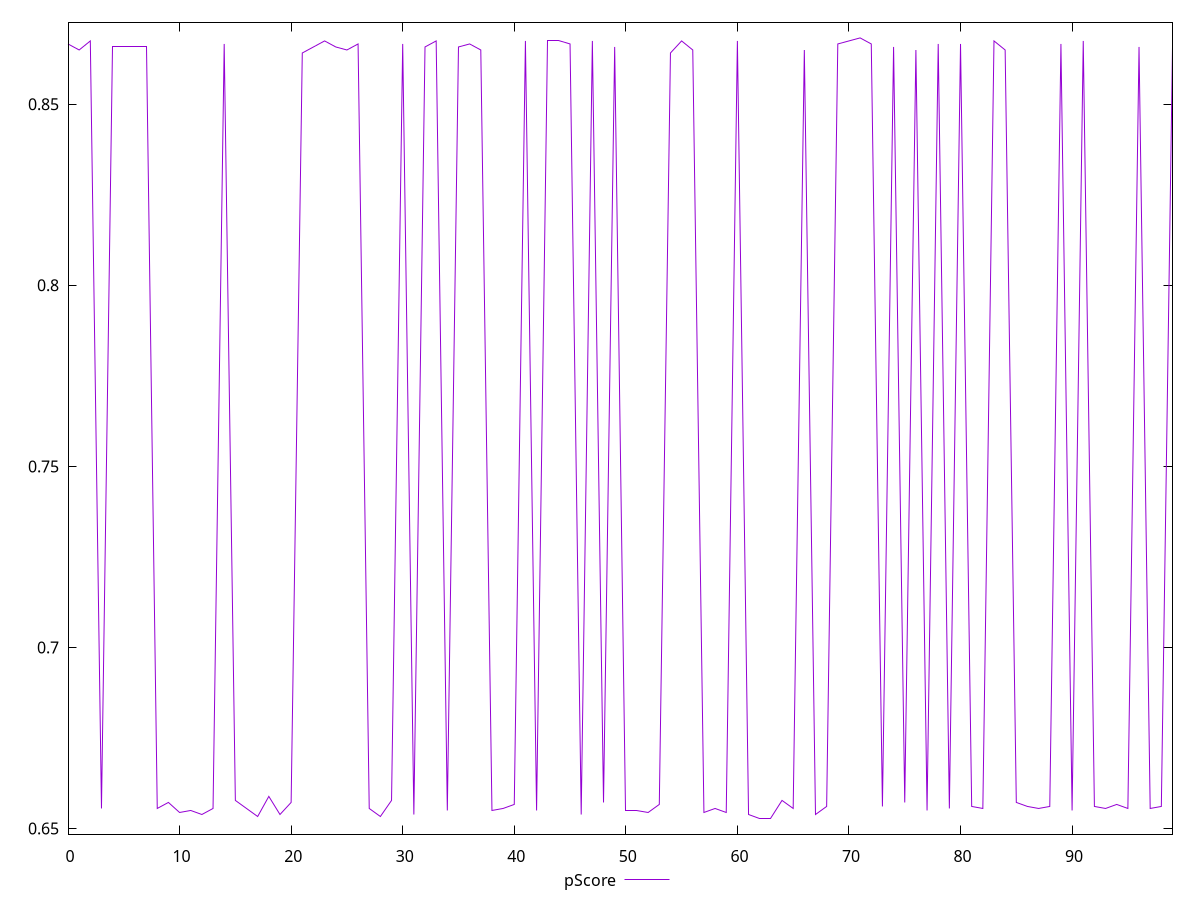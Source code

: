 reset

$pScore <<EOF
0 0.8666666666666667
1 0.865
2 0.8674999999999999
3 0.6555555555555556
4 0.8658333333333333
5 0.8658333333333333
6 0.8658333333333333
7 0.8658333333333333
8 0.6555555555555556
9 0.6572222222222223
10 0.6544444444444444
11 0.655
12 0.6538888888888889
13 0.6555555555555556
14 0.8666666666666667
15 0.6577777777777778
16 0.6555555555555556
17 0.6533333333333333
18 0.6588888888888889
19 0.6538888888888889
20 0.6572222222222223
21 0.8641666666666666
22 0.8658333333333333
23 0.8674999999999999
24 0.8658333333333333
25 0.865
26 0.8666666666666667
27 0.6555555555555556
28 0.6533333333333333
29 0.6577777777777778
30 0.8666666666666667
31 0.6538888888888889
32 0.8658333333333333
33 0.8674999999999999
34 0.655
35 0.8658333333333333
36 0.8666666666666667
37 0.865
38 0.655
39 0.6555555555555556
40 0.6566666666666666
41 0.8674999999999999
42 0.655
43 0.8674999999999999
44 0.8674999999999999
45 0.8666666666666667
46 0.6538888888888889
47 0.8674999999999999
48 0.6572222222222223
49 0.8658333333333333
50 0.655
51 0.655
52 0.6544444444444444
53 0.6566666666666666
54 0.8641666666666666
55 0.8674999999999999
56 0.865
57 0.6544444444444444
58 0.6555555555555556
59 0.6544444444444444
60 0.8674999999999999
61 0.6538888888888889
62 0.6527777777777778
63 0.6527777777777778
64 0.6577777777777778
65 0.6555555555555556
66 0.865
67 0.6538888888888889
68 0.6561111111111111
69 0.8666666666666667
70 0.8674999999999999
71 0.8683333333333333
72 0.8666666666666667
73 0.6561111111111111
74 0.8658333333333333
75 0.6572222222222223
76 0.865
77 0.655
78 0.8666666666666667
79 0.6555555555555556
80 0.8666666666666667
81 0.6561111111111111
82 0.6555555555555556
83 0.8674999999999999
84 0.865
85 0.6572222222222223
86 0.6561111111111111
87 0.6555555555555556
88 0.6561111111111111
89 0.8666666666666667
90 0.655
91 0.8674999999999999
92 0.6561111111111111
93 0.6555555555555556
94 0.6566666666666666
95 0.6555555555555556
96 0.8658333333333333
97 0.6555555555555556
98 0.6561111111111111
99 0.8658333333333333
EOF

set key outside below
set xrange [0:99]
set yrange [0.6484666666666666:0.8726444444444444]
set trange [0.6484666666666666:0.8726444444444444]
set terminal svg size 640, 500 enhanced background rgb 'white'
set output "report_00008_2021-01-22T20:58:29.167/render-blocking-resources/samples/pages+cached+noexternal/pScore/values.svg"

plot $pScore title "pScore" with line

reset
